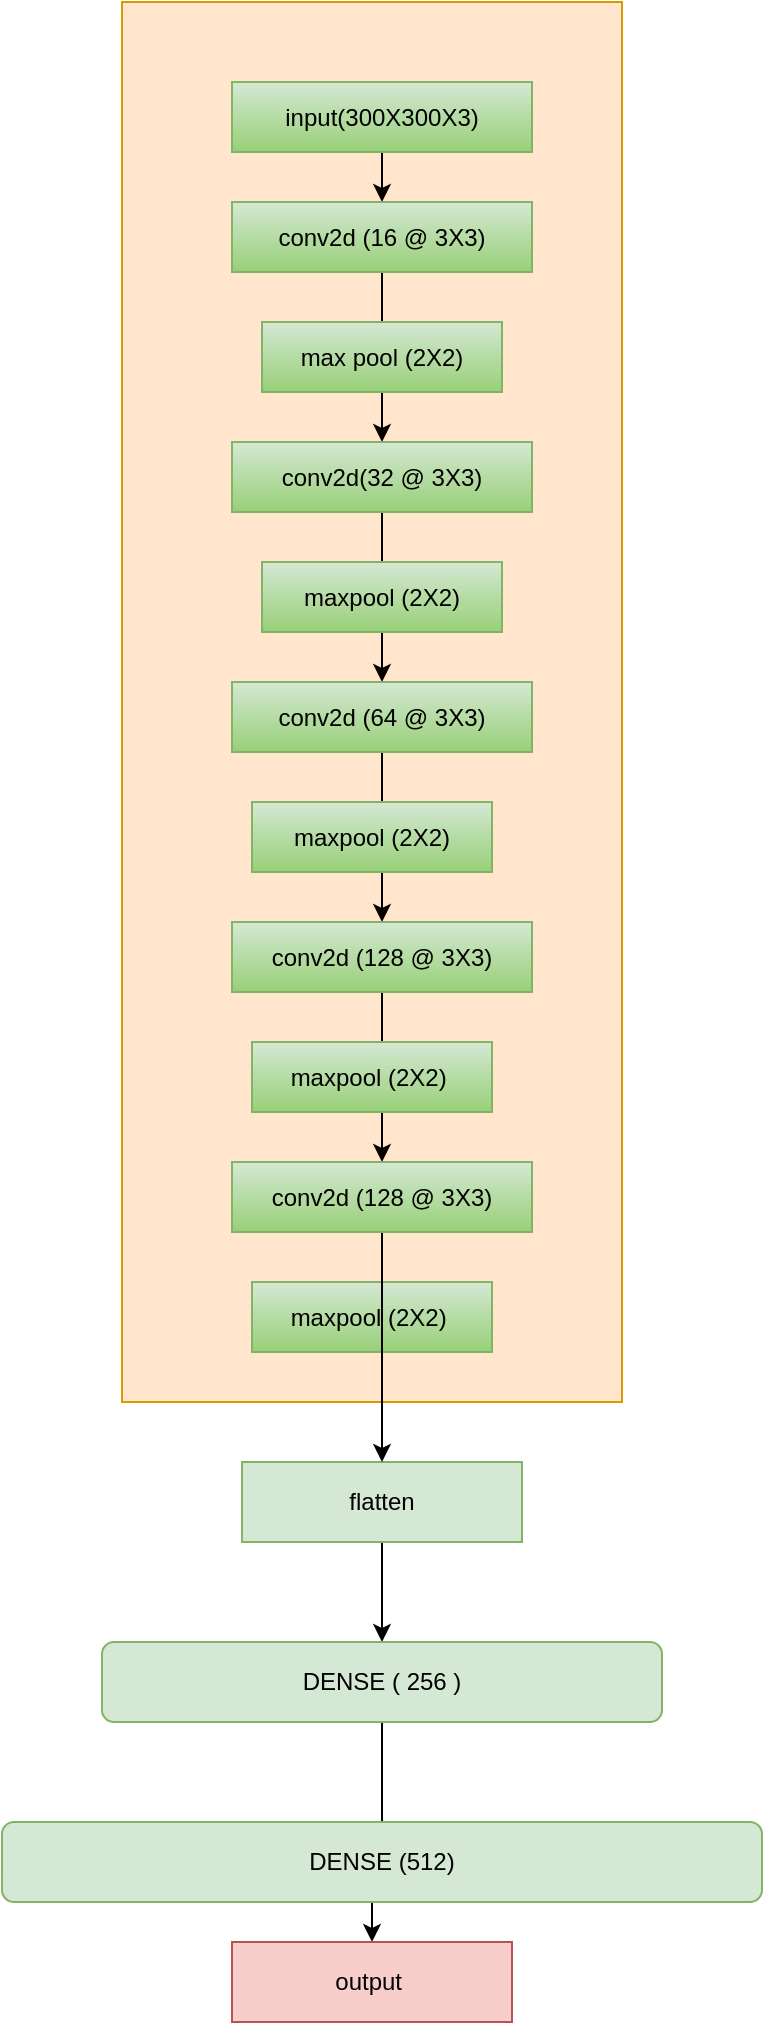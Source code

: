 <mxfile version="26.2.14">
  <diagram name="Page-1" id="5LJKOJJYJkIzFEjcvx2G">
    <mxGraphModel dx="808" dy="413" grid="1" gridSize="10" guides="1" tooltips="1" connect="1" arrows="1" fold="1" page="1" pageScale="1" pageWidth="850" pageHeight="1100" math="0" shadow="0">
      <root>
        <mxCell id="0" />
        <mxCell id="1" parent="0" />
        <mxCell id="scA_LDVuSowCx7-Pzy7q-1" value="" style="rounded=0;whiteSpace=wrap;html=1;fillColor=#ffe6cc;strokeColor=#d79b00;" parent="1" vertex="1">
          <mxGeometry x="185" y="60" width="250" height="700" as="geometry" />
        </mxCell>
        <mxCell id="N0RZ98qjH66wWmyS8YTS-20" style="edgeStyle=orthogonalEdgeStyle;rounded=0;orthogonalLoop=1;jettySize=auto;html=1;exitX=0.5;exitY=1;exitDx=0;exitDy=0;entryX=0.5;entryY=0;entryDx=0;entryDy=0;" edge="1" parent="1" source="scA_LDVuSowCx7-Pzy7q-5" target="scA_LDVuSowCx7-Pzy7q-8">
          <mxGeometry relative="1" as="geometry" />
        </mxCell>
        <mxCell id="scA_LDVuSowCx7-Pzy7q-5" value="input(300X300X3)" style="rounded=0;whiteSpace=wrap;html=1;fillColor=#d5e8d4;strokeColor=#82b366;gradientColor=#97d077;" parent="1" vertex="1">
          <mxGeometry x="240" y="100" width="150" height="35" as="geometry" />
        </mxCell>
        <mxCell id="N0RZ98qjH66wWmyS8YTS-21" value="" style="edgeStyle=orthogonalEdgeStyle;rounded=0;orthogonalLoop=1;jettySize=auto;html=1;" edge="1" parent="1" source="scA_LDVuSowCx7-Pzy7q-8" target="scA_LDVuSowCx7-Pzy7q-10">
          <mxGeometry relative="1" as="geometry" />
        </mxCell>
        <mxCell id="scA_LDVuSowCx7-Pzy7q-8" value="conv2d (16 @ 3X3)" style="rounded=0;whiteSpace=wrap;html=1;fillColor=#d5e8d4;strokeColor=#82b366;gradientColor=#97d077;" parent="1" vertex="1">
          <mxGeometry x="240" y="160" width="150" height="35" as="geometry" />
        </mxCell>
        <mxCell id="scA_LDVuSowCx7-Pzy7q-9" value="max pool (2X2)" style="rounded=0;whiteSpace=wrap;html=1;fillColor=#d5e8d4;strokeColor=#82b366;gradientColor=#97d077;" parent="1" vertex="1">
          <mxGeometry x="255" y="220" width="120" height="35" as="geometry" />
        </mxCell>
        <mxCell id="N0RZ98qjH66wWmyS8YTS-22" value="" style="edgeStyle=orthogonalEdgeStyle;rounded=0;orthogonalLoop=1;jettySize=auto;html=1;" edge="1" parent="1" source="scA_LDVuSowCx7-Pzy7q-10" target="scA_LDVuSowCx7-Pzy7q-12">
          <mxGeometry relative="1" as="geometry" />
        </mxCell>
        <mxCell id="scA_LDVuSowCx7-Pzy7q-10" value="conv2d(32 @ 3X3)" style="rounded=0;whiteSpace=wrap;html=1;fillColor=#d5e8d4;strokeColor=#82b366;gradientColor=#97d077;" parent="1" vertex="1">
          <mxGeometry x="240" y="280" width="150" height="35" as="geometry" />
        </mxCell>
        <mxCell id="scA_LDVuSowCx7-Pzy7q-11" value="maxpool (2X2)" style="rounded=0;whiteSpace=wrap;html=1;fillColor=#d5e8d4;strokeColor=#82b366;gradientColor=#97d077;" parent="1" vertex="1">
          <mxGeometry x="255" y="340" width="120" height="35" as="geometry" />
        </mxCell>
        <mxCell id="N0RZ98qjH66wWmyS8YTS-23" value="" style="edgeStyle=orthogonalEdgeStyle;rounded=0;orthogonalLoop=1;jettySize=auto;html=1;" edge="1" parent="1" source="scA_LDVuSowCx7-Pzy7q-12" target="scA_LDVuSowCx7-Pzy7q-14">
          <mxGeometry relative="1" as="geometry" />
        </mxCell>
        <mxCell id="scA_LDVuSowCx7-Pzy7q-12" value="conv2d (64 @ 3X3)" style="rounded=0;whiteSpace=wrap;html=1;fillColor=#d5e8d4;strokeColor=#82b366;gradientColor=#97d077;" parent="1" vertex="1">
          <mxGeometry x="240" y="400" width="150" height="35" as="geometry" />
        </mxCell>
        <mxCell id="scA_LDVuSowCx7-Pzy7q-13" value="maxpool (2X2)" style="rounded=0;whiteSpace=wrap;html=1;fillColor=#d5e8d4;strokeColor=#82b366;gradientColor=#97d077;" parent="1" vertex="1">
          <mxGeometry x="250" y="460" width="120" height="35" as="geometry" />
        </mxCell>
        <mxCell id="N0RZ98qjH66wWmyS8YTS-24" value="" style="edgeStyle=orthogonalEdgeStyle;rounded=0;orthogonalLoop=1;jettySize=auto;html=1;" edge="1" parent="1" source="scA_LDVuSowCx7-Pzy7q-14" target="scA_LDVuSowCx7-Pzy7q-16">
          <mxGeometry relative="1" as="geometry" />
        </mxCell>
        <mxCell id="scA_LDVuSowCx7-Pzy7q-14" value="conv2d (128 @ 3X3)" style="rounded=0;whiteSpace=wrap;html=1;fillColor=#d5e8d4;strokeColor=#82b366;gradientColor=#97d077;" parent="1" vertex="1">
          <mxGeometry x="240" y="520" width="150" height="35" as="geometry" />
        </mxCell>
        <mxCell id="scA_LDVuSowCx7-Pzy7q-15" value="maxpool (2X2)&amp;nbsp;" style="rounded=0;whiteSpace=wrap;html=1;fillColor=#d5e8d4;strokeColor=#82b366;gradientColor=#97d077;" parent="1" vertex="1">
          <mxGeometry x="250" y="580" width="120" height="35" as="geometry" />
        </mxCell>
        <mxCell id="scA_LDVuSowCx7-Pzy7q-17" value="maxpool (2X2)&amp;nbsp;" style="rounded=0;whiteSpace=wrap;html=1;fillColor=#d5e8d4;strokeColor=#82b366;gradientColor=#97d077;" parent="1" vertex="1">
          <mxGeometry x="250" y="700" width="120" height="35" as="geometry" />
        </mxCell>
        <mxCell id="N0RZ98qjH66wWmyS8YTS-26" value="" style="edgeStyle=orthogonalEdgeStyle;rounded=0;orthogonalLoop=1;jettySize=auto;html=1;" edge="1" parent="1" source="gRfCRlDx8FtrszLpuUly-6" target="gRfCRlDx8FtrszLpuUly-12">
          <mxGeometry relative="1" as="geometry" />
        </mxCell>
        <mxCell id="gRfCRlDx8FtrszLpuUly-6" value="flatten" style="rounded=0;whiteSpace=wrap;html=1;fillColor=#d5e8d4;strokeColor=#82b366;" parent="1" vertex="1">
          <mxGeometry x="245" y="790" width="140" height="40" as="geometry" />
        </mxCell>
        <mxCell id="N0RZ98qjH66wWmyS8YTS-27" value="" style="edgeStyle=orthogonalEdgeStyle;rounded=0;orthogonalLoop=1;jettySize=auto;html=1;" edge="1" parent="1" source="gRfCRlDx8FtrszLpuUly-12" target="gRfCRlDx8FtrszLpuUly-19">
          <mxGeometry relative="1" as="geometry" />
        </mxCell>
        <mxCell id="gRfCRlDx8FtrszLpuUly-12" value="DENSE ( 256 )" style="rounded=1;whiteSpace=wrap;html=1;fillColor=#d5e8d4;strokeColor=#82b366;" parent="1" vertex="1">
          <mxGeometry x="175" y="880" width="280" height="40" as="geometry" />
        </mxCell>
        <mxCell id="gRfCRlDx8FtrszLpuUly-13" value="DENSE (512)" style="rounded=1;whiteSpace=wrap;html=1;fillColor=#d5e8d4;strokeColor=#82b366;" parent="1" vertex="1">
          <mxGeometry x="125" y="970" width="380" height="40" as="geometry" />
        </mxCell>
        <mxCell id="gRfCRlDx8FtrszLpuUly-19" value="output&amp;nbsp;" style="rounded=0;whiteSpace=wrap;html=1;fillColor=#f8cecc;strokeColor=#b85450;" parent="1" vertex="1">
          <mxGeometry x="240" y="1030" width="140" height="40" as="geometry" />
        </mxCell>
        <mxCell id="N0RZ98qjH66wWmyS8YTS-25" value="" style="edgeStyle=orthogonalEdgeStyle;rounded=0;orthogonalLoop=1;jettySize=auto;html=1;" edge="1" parent="1" source="scA_LDVuSowCx7-Pzy7q-16" target="gRfCRlDx8FtrszLpuUly-6">
          <mxGeometry relative="1" as="geometry" />
        </mxCell>
        <mxCell id="scA_LDVuSowCx7-Pzy7q-16" value="conv2d (128 @ 3X3)" style="rounded=0;whiteSpace=wrap;html=1;fillColor=#d5e8d4;strokeColor=#82b366;gradientColor=#97d077;" parent="1" vertex="1">
          <mxGeometry x="240" y="640" width="150" height="35" as="geometry" />
        </mxCell>
      </root>
    </mxGraphModel>
  </diagram>
</mxfile>
